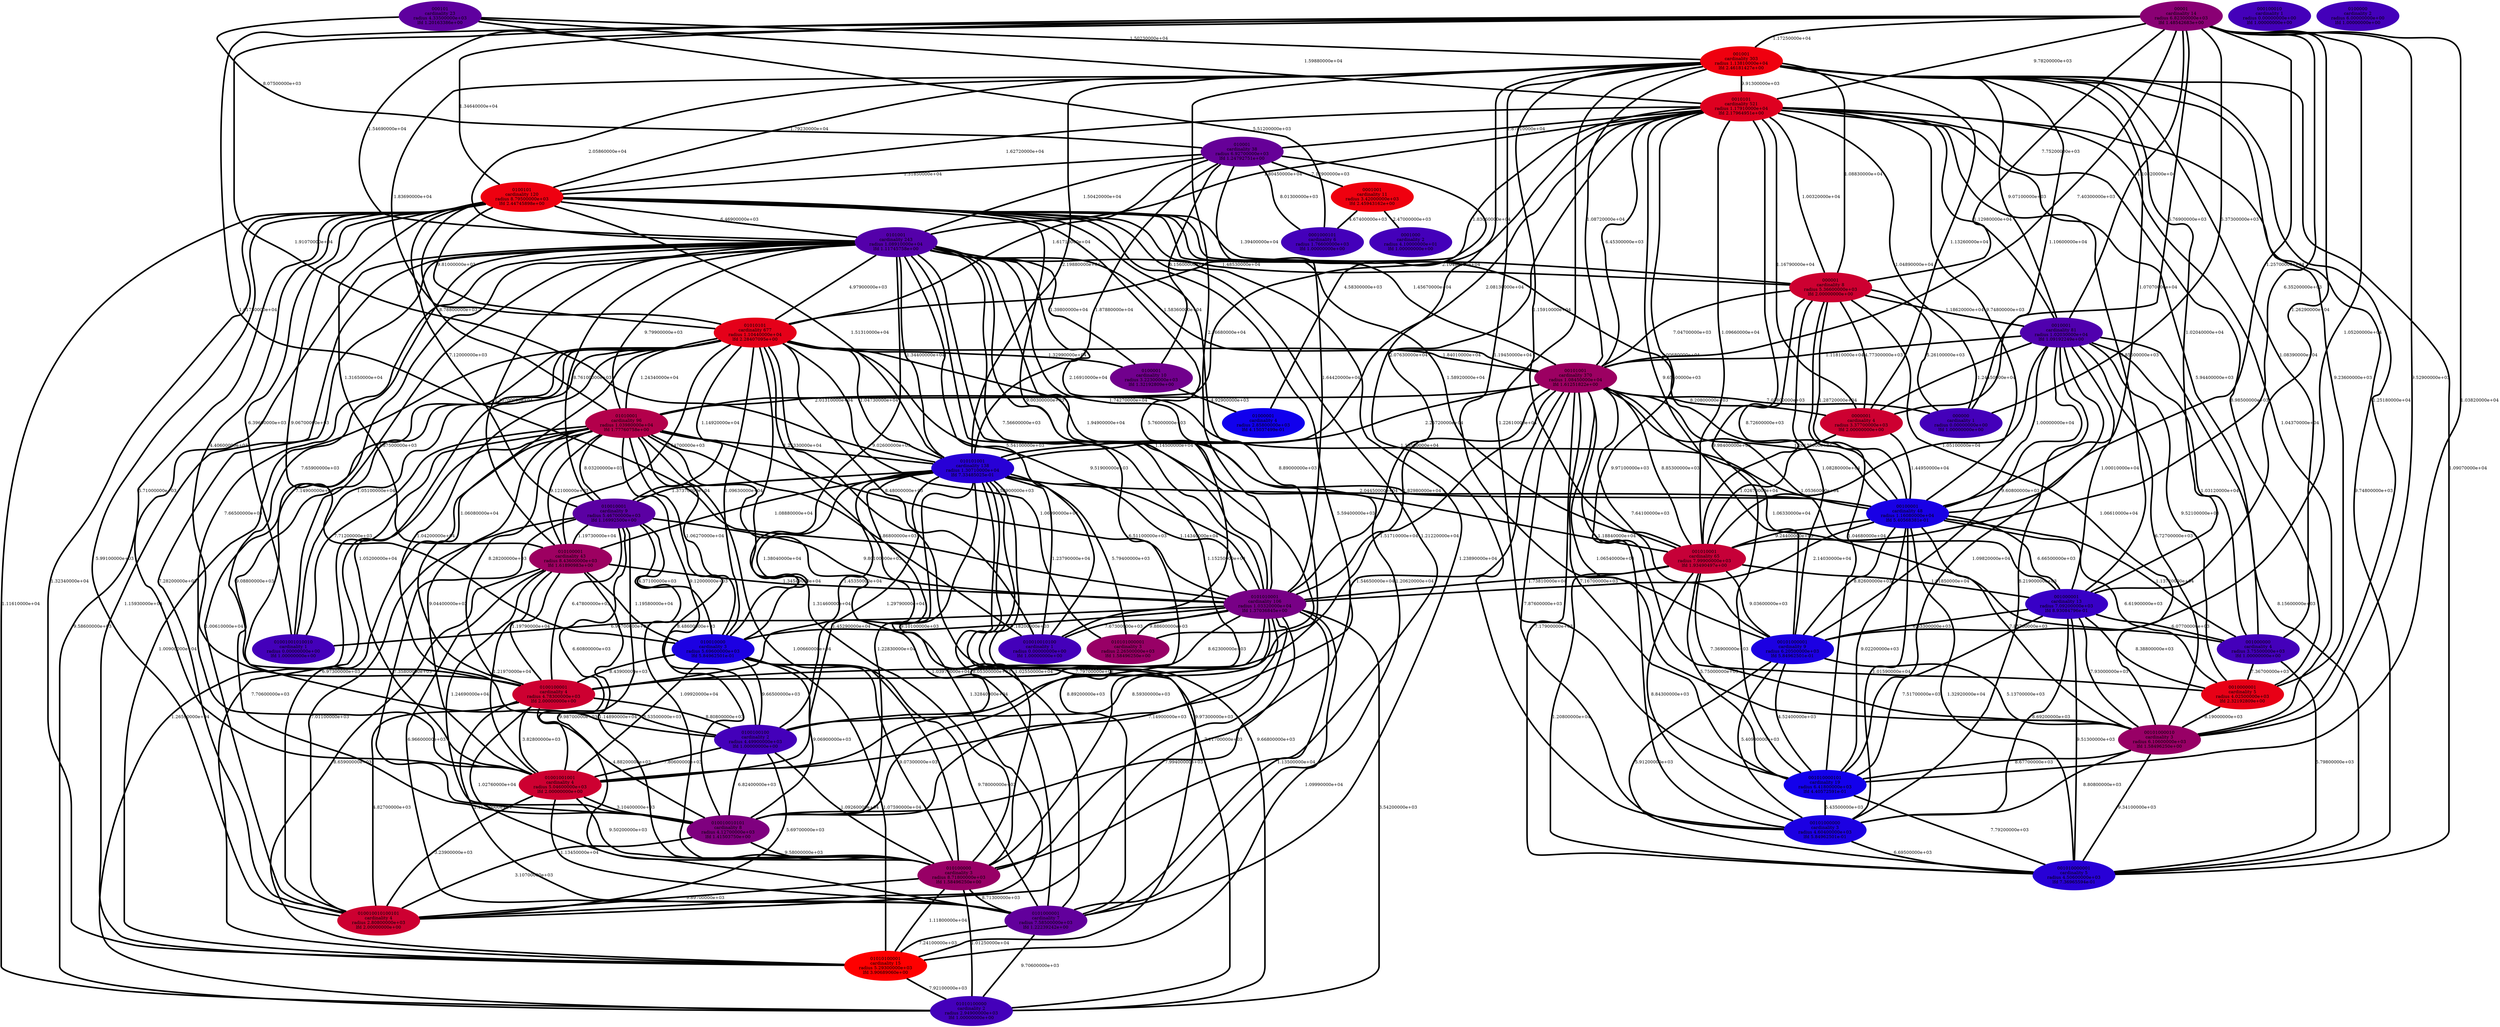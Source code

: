graph cluster_cardinality_optimal_11 {
    edge[style=solid, penwidth="5", labeldistance="10"]
    010010010100 [label="010010010100\ncardinality 1\nradius 0.00000000e+00\nlfd 1.00000000e+00", color="#4400BA", style="filled"]
    00100001 [label="00100001\ncardinality 48\nradius 1.16080000e+04\nlfd 5.40568381e-01", color="#1900E5", style="filled"]
    00101000000 [label="00101000000\ncardinality 3\nradius 4.60400000e+03\nlfd 5.84962501e-01", color="#1C00E2", style="filled"]
    010100001 [label="010100001\ncardinality 43\nradius 8.43600000e+03\nlfd 1.61890983e+00", color="#9D0061", style="filled"]
    0101000001 [label="0101000001\ncardinality 7\nradius 7.58500000e+03\nlfd 1.22239242e+00", color="#62009C", style="filled"]
    00001 [label="00001\ncardinality 14\nradius 6.82300000e+03\nlfd 1.48542683e+00", color="#8A0074", style="filled"]
    0100100100 [label="0100100100\ncardinality 2\nradius 4.49900000e+03\nlfd 1.00000000e+00", color="#4400BA", style="filled"]
    0010001 [label="0010001\ncardinality 81\nradius 1.02030000e+04\nlfd 1.09192249e+00", color="#5000AE", style="filled"]
    010100000 [label="010100000\ncardinality 3\nradius 8.71800000e+03\nlfd 1.58496250e+00", color="#980066", style="filled"]
    000101 [label="000101\ncardinality 23\nradius 4.33500000e+03\nlfd 1.20163386e+00", color="#5F009F", style="filled"]
    01000001 [label="01000001\ncardinality 4\nradius 2.85800000e+03\nlfd 4.15037499e-01", color="#1100ED", style="filled"]
    0100100001 [label="0100100001\ncardinality 4\nradius 4.78300000e+03\nlfd 2.00000000e+00", color="#CD0031", style="filled"]
    001000000 [label="001000000\ncardinality 4\nradius 3.75500000e+03\nlfd 1.00000000e+00", color="#4400BA", style="filled"]
    0101001 [label="0101001\ncardinality 243\nradius 1.08910000e+04\nlfd 1.11745758e+00", color="#5400AA", style="filled"]
    01010100001 [label="01010100001\ncardinality 15\nradius 5.29300000e+03\nlfd 3.90689060e+00", color="#FE0000", style="filled"]
    010010001 [label="010010001\ncardinality 9\nradius 5.46700000e+03\nlfd 1.16992500e+00", color="#5B00A3", style="filled"]
    0100001 [label="0100001\ncardinality 10\nradius 3.22300000e+03\nlfd 1.32192809e+00", color="#71008D", style="filled"]
    001000001 [label="001000001\ncardinality 13\nradius 7.09200000e+03\nlfd 8.93084796e-01", color="#3800C6", style="filled"]
    01010100000 [label="01010100000\ncardinality 2\nradius 2.94900000e+03\nlfd 1.00000000e+00", color="#4400BA", style="filled"]
    0010000001 [label="0010000001\ncardinality 5\nradius 4.02500000e+03\nlfd 2.32192809e+00", color="#E80016", style="filled"]
    000100010 [label="000100010\ncardinality 1\nradius 0.00000000e+00\nlfd 1.00000000e+00", color="#4400BA", style="filled"]
    01001001010010 [label="01001001010010\ncardinality 1\nradius 0.00000000e+00\nlfd 1.00000000e+00", color="#4400BA", style="filled"]
    0001000101 [label="0001000101\ncardinality 6\nradius 1.76600000e+03\nlfd 1.00000000e+00", color="#4400BA", style="filled"]
    010001 [label="010001\ncardinality 38\nradius 6.92700000e+03\nlfd 1.24792751e+00", color="#660098", style="filled"]
    01010101 [label="01010101\ncardinality 677\nradius 1.10440000e+04\nlfd 2.28407095e+00", color="#E50019", style="filled"]
    01001001001 [label="01001001001\ncardinality 4\nradius 5.04600000e+03\nlfd 2.00000000e+00", color="#CD0031", style="filled"]
    010010010100101 [label="010010010100101\ncardinality 4\nradius 2.80800000e+03\nlfd 2.00000000e+00", color="#CD0031", style="filled"]
    0101010001 [label="0101010001\ncardinality 106\nradius 1.03320000e+04\nlfd 1.37036845e+00", color="#780086", style="filled"]
    0000001 [label="0000001\ncardinality 4\nradius 3.37700000e+03\nlfd 2.00000000e+00", color="#CD0031", style="filled"]
    010010010101 [label="010010010101\ncardinality 8\nradius 4.12700000e+03\nlfd 1.41503750e+00", color="#7F007F", style="filled"]
    001010000001 [label="001010000001\ncardinality 5\nradius 4.50600000e+03\nlfd 7.36965594e-01", color="#2800D6", style="filled"]
    00101001 [label="00101001\ncardinality 370\nradius 1.08450000e+04\nlfd 1.61251822e+00", color="#9C0062", style="filled"]
    0100000 [label="0100000\ncardinality 2\nradius 6.00000000e+00\nlfd 1.00000000e+00", color="#4400BA", style="filled"]
    00101000001 [label="00101000001\ncardinality 9\nradius 6.20500000e+03\nlfd 5.84962501e-01", color="#1C00E2", style="filled"]
    000001 [label="000001\ncardinality 8\nradius 5.36600000e+03\nlfd 2.00000000e+00", color="#CD0031", style="filled"]
    010101001 [label="010101001\ncardinality 138\nradius 1.30710000e+04\nlfd 7.33485025e-01", color="#2800D6", style="filled"]
    0010101 [label="0010101\ncardinality 521\nradius 1.17910000e+04\nlfd 2.17964951e+00", color="#DE0020", style="filled"]
    0100101 [label="0100101\ncardinality 120\nradius 8.79500000e+03\nlfd 2.44745898e+00", color="#EE0010", style="filled"]
    000000 [label="000000\ncardinality 1\nradius 0.00000000e+00\nlfd 1.00000000e+00", color="#4400BA", style="filled"]
    001010001 [label="001010001\ncardinality 65\nradius 7.99900000e+03\nlfd 1.93490497e+00", color="#C60038", style="filled"]
    001001 [label="001001\ncardinality 303\nradius 1.13810000e+04\nlfd 2.46181427e+00", color="#EF000F", style="filled"]
    0001001 [label="0001001\ncardinality 11\nradius 3.42000000e+03\nlfd 2.45943162e+00", color="#EF000F", style="filled"]
    01010001 [label="01010001\ncardinality 96\nradius 1.03980000e+04\nlfd 1.77760758e+00", color="#B3004B", style="filled"]
    010010000 [label="010010000\ncardinality 3\nradius 5.69600000e+03\nlfd 5.84962501e-01", color="#1C00E2", style="filled"]
    010101000001 [label="010101000001\ncardinality 3\nradius 2.26500000e+03\nlfd 1.58496250e+00", color="#980066", style="filled"]
    0001000 [label="0001000\ncardinality 2\nradius 4.10000000e+01\nlfd 1.00000000e+00", color="#4400BA", style="filled"]
    001010000101 [label="001010000101\ncardinality 19\nradius 6.41800000e+03\nlfd 4.40572591e-01", color="#1300EB", style="filled"]
    00101000010 [label="00101000010\ncardinality 3\nradius 6.10600000e+03\nlfd 1.58496250e+00", color="#980066", style="filled"]
    01001001001 -- 0101000001 [label="1.13450000e+04"]
    010001 -- 0100101 [label="1.31850000e+04"]
    0100101 -- 0101010001 [label="9.00300000e+03"]
    01010101 -- 00101001 [label="1.84010000e+04"]
    0101010001 -- 010010000 [label="7.18200000e+03"]
    0010001 -- 001010000101 [label="1.09820000e+04"]
    0010101 -- 001000000 [label="5.94400000e+03"]
    0101001 -- 010010010101 [label="6.51100000e+03"]
    0100101 -- 0101001 [label="6.46900000e+03"]
    0010101 -- 0010000001 [label="8.98500000e+03"]
    0100100100 -- 010010010101 [label="6.82400000e+03"]
    0101001 -- 01010001 [label="9.79900000e+03"]
    01010101 -- 01010100001 [label="1.00900000e+04"]
    010001 -- 0001001 [label="7.12900000e+03"]
    01010101 -- 01001001001 [label="1.05200000e+04"]
    001000001 -- 00101000010 [label="7.93000000e+03"]
    0010101 -- 0010001 [label="1.12980000e+04"]
    010101001 -- 010101000001 [label="5.79400000e+03"]
    00001 -- 00101001 [label="7.40300000e+03"]
    0101000001 -- 01010100001 [label="7.24100000e+03"]
    00001 -- 001000001 [label="1.26290000e+04"]
    001001 -- 001010000101 [label="1.22610000e+04"]
    010101001 -- 010010010100 [label="1.23790000e+04"]
    01010101 -- 010010000 [label="1.09630000e+04"]
    000101 -- 0010101 [label="1.59880000e+04"]
    0010101 -- 000000 [label="1.04890000e+04"]
    0101001 -- 0101010001 [label="7.56600000e+03"]
    0101001 -- 010010010100 [label="5.54100000e+03"]
    0010001 -- 00101000001 [label="9.60800000e+03"]
    010100000 -- 01010100000 [label="1.01250000e+04"]
    0101010001 -- 010010010100 [label="7.67300000e+03"]
    01010100001 -- 01010100000 [label="7.92100000e+03"]
    010100001 -- 010100000 [label="1.14890000e+04"]
    001010001 -- 001010000101 [label="5.75000000e+03"]
    001000001 -- 00101000000 [label="8.69200000e+03"]
    0010001 -- 001000000 [label="1.03120000e+04"]
    00101001 -- 01001001001 [label="1.54650000e+04"]
    001010001 -- 00101000010 [label="7.36900000e+03"]
    001000000 -- 0010000001 [label="7.36700000e+03"]
    001001 -- 0000001 [label="1.13260000e+04"]
    010100000 -- 0101000001 [label="8.71300000e+03"]
    000101 -- 010001 [label="8.07500000e+03"]
    0100101 -- 010010000 [label="9.06700000e+03"]
    0010101 -- 0000001 [label="1.16790000e+04"]
    0101001 -- 010101001 [label="1.34400000e+04"]
    001001 -- 0100101 [label="1.79230000e+04"]
    001000001 -- 001000000 [label="6.07700000e+03"]
    01010101 -- 01001001010010 [label="1.05100000e+04"]
    00101001 -- 001000001 [label="1.05360000e+04"]
    0101010001 -- 010010010100101 [label="7.99400000e+03"]
    010010010101 -- 010100000 [label="9.58000000e+03"]
    01010001 -- 010101001 [label="1.25330000e+04"]
    00101001 -- 0101010001 [label="1.82980000e+04"]
    0101001 -- 0101000001 [label="1.20620000e+04"]
    0010001 -- 001010001 [label="1.05100000e+04"]
    00100001 -- 0101010001 [label="2.14030000e+04"]
    00101001 -- 010101001 [label="2.25720000e+04"]
    0010101 -- 001010000101 [label="9.98400000e+03"]
    001001 -- 0101001 [label="2.05860000e+04"]
    001010001 -- 001000001 [label="1.01850000e+04"]
    0100101 -- 0100100001 [label="4.40600000e+03"]
    0101001 -- 0100100100 [label="7.14900000e+03"]
    01010001 -- 0100100100 [label="9.12000000e+03"]
    00101000010 -- 001010000001 [label="9.34100000e+03"]
    01010101 -- 010101000001 [label="9.58900000e+03"]
    0101010001 -- 01010100000 [label="3.54200000e+03"]
    0100101 -- 01010001 [label="8.78800000e+03"]
    00001 -- 0100101 [label="1.34640000e+04"]
    01010001 -- 010010010101 [label="8.48600000e+03"]
    010101001 -- 010010001 [label="1.37370000e+04"]
    01010101 -- 010010010101 [label="9.08800000e+03"]
    001010001 -- 0101010001 [label="1.73810000e+04"]
    0010101 -- 001000001 [label="5.85500000e+03"]
    00101001 -- 001010001 [label="8.85300000e+03"]
    00101000001 -- 00101000000 [label="5.40900000e+03"]
    0100101 -- 010100000 [label="1.21220000e+04"]
    01010101 -- 01010001 [label="1.24340000e+04"]
    0101001 -- 010100001 [label="1.10700000e+04"]
    010101001 -- 010100000 [label="1.02550000e+04"]
    01010101 -- 01010100000 [label="7.79700000e+03"]
    000001 -- 00101000010 [label="1.06610000e+04"]
    00101000010 -- 00101000000 [label="8.80800000e+03"]
    000001 -- 000000 [label="5.26100000e+03"]
    001001 -- 00101001 [label="1.08720000e+04"]
    00001 -- 001001 [label="1.17250000e+04"]
    0101001 -- 01010100001 [label="1.15930000e+04"]
    00001 -- 001010000101 [label="1.03820000e+04"]
    010001 -- 0100001 [label="6.15600000e+03"]
    010100001 -- 0101000001 [label="6.96600000e+03"]
    00001 -- 0101001 [label="1.54690000e+04"]
    00001 -- 000000 [label="6.37300000e+03"]
    01010101 -- 010010010100 [label="8.48000000e+03"]
    010010001 -- 0101010001 [label="9.80100000e+03"]
    010100001 -- 0101010001 [label="1.34540000e+04"]
    00001 -- 0010101 [label="9.78200000e+03"]
    001010000101 -- 001010000001 [label="7.79200000e+03"]
    0101010001 -- 010100000 [label="7.11700000e+03"]
    0010101 -- 0101010001 [label="2.07630000e+04"]
    0010001 -- 00101000010 [label="6.72700000e+03"]
    0010101 -- 0101001 [label="1.80450000e+04"]
    001001 -- 000000 [label="1.10600000e+04"]
    01010101 -- 0100100001 [label="1.06080000e+04"]
    010010001 -- 010100001 [label="1.19730000e+04"]
    010010000 -- 0100100100 [label="9.66500000e+03"]
    01010101 -- 0101010001 [label="9.51900000e+03"]
    0101001 -- 01010101 [label="4.97900000e+03"]
    0010101 -- 0100101 [label="1.62720000e+04"]
    000001 -- 00100001 [label="1.28720000e+04"]
    000001 -- 00101001 [label="7.04700000e+03"]
    001000000 -- 001010000001 [label="5.79800000e+03"]
    01010001 -- 0101010001 [label="1.06090000e+04"]
    01010101 -- 0100001 [label="1.32990000e+04"]
    001001 -- 0010101 [label="9.91300000e+03"]
    000001 -- 0000001 [label="4.77300000e+03"]
    010010000 -- 0101000001 [label="9.78000000e+03"]
    00101000001 -- 00101000010 [label="5.13700000e+03"]
    0100101 -- 010010010100101 [label="5.99100000e+03"]
    00001 -- 010101001 [label="1.91070000e+04"]
    001000001 -- 0010000001 [label="8.38800000e+03"]
    010010000 -- 0100100001 [label="8.43900000e+03"]
    0010101 -- 00101001 [label="6.45300000e+03"]
    01010001 -- 01010100001 [label="7.70600000e+03"]
    0100100001 -- 01001001001 [label="3.82800000e+03"]
    010100001 -- 01001001001 [label="1.21970000e+04"]
    010100000 -- 01010100001 [label="1.11800000e+04"]
    01010101 -- 010101001 [label="1.04730000e+04"]
    00101001 -- 0100100001 [label="1.51710000e+04"]
    0100100001 -- 010010010100101 [label="4.82700000e+03"]
    0010101 -- 001010001 [label="1.09660000e+04"]
    010101001 -- 0101010001 [label="1.14340000e+04"]
    00101000001 -- 001010000101 [label="4.52400000e+03"]
    001001 -- 01010101 [label="1.83690000e+04"]
    0100101 -- 01001001001 [label="5.71000000e+03"]
    0101001 -- 001010001 [label="1.74270000e+04"]
    00101001 -- 00101000001 [label="7.64100000e+03"]
    0100101 -- 010010010100 [label="5.76000000e+03"]
    0101001 -- 00101001 [label="1.58360000e+04"]
    0010001 -- 00101000000 [label="8.21900000e+03"]
    010010001 -- 0100100001 [label="6.47800000e+03"]
    0100100001 -- 010010010101 [label="4.88200000e+03"]
    010010000 -- 010100000 [label="9.07300000e+03"]
    010010001 -- 010010010101 [label="7.35800000e+03"]
    00100001 -- 00101000001 [label="8.82600000e+03"]
    01010001 -- 01001001010010 [label="7.71200000e+03"]
    01010001 -- 010100000 [label="1.00660000e+04"]
    010010001 -- 0101000001 [label="9.98700000e+03"]
    00100001 -- 00101000010 [label="7.85700000e+03"]
    00101001 -- 00101000000 [label="7.87600000e+03"]
    0100001 -- 01000001 [label="4.92900000e+03"]
    00101001 -- 001010000101 [label="7.16700000e+03"]
    0010101 -- 01010001 [label="2.10480000e+04"]
    01010101 -- 010010010100101 [label="1.00610000e+04"]
    00100001 -- 001000000 [label="1.13720000e+04"]
    01010001 -- 01010100000 [label="1.26590000e+04"]
    0101001 -- 01001001010010 [label="7.87500000e+03"]
    0010001 -- 0000001 [label="1.24450000e+04"]
    01010001 -- 0101000001 [label="1.03970000e+04"]
    000101 -- 0001000101 [label="5.51200000e+03"]
    01001001001 -- 010010010100101 [label="3.23900000e+03"]
    01001001001 -- 010010010101 [label="3.10400000e+03"]
    00100001 -- 0010000001 [label="6.61900000e+03"]
    00101001 -- 0010000001 [label="1.18840000e+04"]
    00101001 -- 000000 [label="7.03800000e+03"]
    00001 -- 00101000001 [label="1.05200000e+04"]
    0010001 -- 001000001 [label="1.00010000e+04"]
    00001 -- 0101010001 [label="1.61730000e+04"]
    0101001 -- 00100001 [label="2.16910000e+04"]
    0101010001 -- 01001001010010 [label="6.95700000e+03"]
    010010000 -- 01001001001 [label="8.53500000e+03"]
    00100001 -- 001010000001 [label="1.32920000e+04"]
    0101010001 -- 010101000001 [label="9.88600000e+03"]
    0101010001 -- 0101000001 [label="1.13500000e+04"]
    00100001 -- 001010000101 [label="9.02200000e+03"]
    010101001 -- 0100100100 [label="1.29790000e+04"]
    001001 -- 00101000000 [label="1.16560000e+04"]
    010100001 -- 0100100001 [label="1.19790000e+04"]
    0100101 -- 0101000001 [label="1.23890000e+04"]
    001001 -- 0101010001 [label="2.16680000e+04"]
    010101001 -- 01010100001 [label="9.97300000e+03"]
    0010001 -- 00101001 [label="1.11810000e+04"]
    0000001 -- 00100001 [label="1.44950000e+04"]
    01010001 -- 010010010100101 [label="6.97300000e+03"]
    000001 -- 001010000101 [label="1.04680000e+04"]
    0010101 -- 010001 [label="1.87010000e+04"]
    010001 -- 0101001 [label="1.50420000e+04"]
    01010001 -- 010010001 [label="8.03200000e+03"]
    01010001 -- 010010000 [label="1.06270000e+04"]
    010101001 -- 00100001 [label="2.04450000e+04"]
    010001 -- 0001000101 [label="8.01300000e+03"]
    001001 -- 010101001 [label="2.19880000e+04"]
    00001 -- 0000001 [label="6.76900000e+03"]
    0101010001 -- 0100100100 [label="8.05300000e+03"]
    00101001 -- 01010001 [label="2.01310000e+04"]
    0100101 -- 010010010101 [label="5.59400000e+03"]
    00101000000 -- 001010000001 [label="6.69500000e+03"]
    0010001 -- 00100001 [label="1.00000000e+04"]
    01010001 -- 0100100001 [label="8.28200000e+03"]
    0100101 -- 01010100000 [label="1.11610000e+04"]
    001001 -- 001010000001 [label="1.09070000e+04"]
    000001 -- 00101000001 [label="1.08280000e+04"]
    00101001 -- 001010000001 [label="7.17900000e+03"]
    0100100100 -- 010010010100101 [label="5.69700000e+03"]
    01010101 -- 00100001 [label="1.94900000e+04"]
    01010101 -- 010100000 [label="1.31460000e+04"]
    01010101 -- 010100001 [label="6.64700000e+03"]
    0100100001 -- 0100100100 [label="8.80800000e+03"]
    001000001 -- 001010000101 [label="7.51700000e+03"]
    001010001 -- 00101000001 [label="9.03600000e+03"]
    00001 -- 00100001 [label="1.25700000e+04"]
    0101001 -- 010101000001 [label="1.14500000e+04"]
    01010101 -- 0101000001 [label="9.10100000e+03"]
    00101000001 -- 001010000001 [label="5.91200000e+03"]
    0010001 -- 001010000001 [label="8.15600000e+03"]
    001001 -- 0010000001 [label="9.23600000e+03"]
    0101001 -- 01010100000 [label="9.58600000e+03"]
    01010001 -- 01001001001 [label="9.04400000e+03"]
    000001 -- 001010001 [label="8.72600000e+03"]
    001001 -- 00100001 [label="1.07070000e+04"]
    010010001 -- 01001001001 [label="6.60800000e+03"]
    0101010001 -- 01001001001 [label="8.59300000e+03"]
    0010101 -- 000001 [label="1.00320000e+04"]
    0101001 -- 01001001001 [label="7.66500000e+03"]
    0010101 -- 001010000001 [label="9.74800000e+03"]
    010101001 -- 01001001001 [label="1.45290000e+04"]
    0101001 -- 0100001 [label="1.39800000e+04"]
    0010101 -- 00101000001 [label="9.65400000e+03"]
    010101001 -- 010100001 [label="1.08880000e+04"]
    0101001 -- 010010010100101 [label="7.28200000e+03"]
    00001 -- 000001 [label="7.75200000e+03"]
    0100101 -- 010100001 [label="1.31650000e+04"]
    001010000101 -- 00101000000 [label="5.43500000e+03"]
    0100101 -- 00100001 [label="2.00680000e+04"]
    000001 -- 0010001 [label="1.18620000e+04"]
    001001 -- 001000000 [label="1.08390000e+04"]
    001001 -- 001000001 [label="1.02040000e+04"]
    010101001 -- 0101000001 [label="8.89200000e+03"]
    00001 -- 0010001 [label="1.10820000e+04"]
    0100101 -- 010010001 [label="7.12000000e+03"]
    0010000001 -- 00101000010 [label="8.19000000e+03"]
    00101001 -- 001000000 [label="1.06330000e+04"]
    010101001 -- 010010010101 [label="1.22830000e+04"]
    01010001 -- 010010010100 [label="6.86800000e+03"]
    010101001 -- 010010000 [label="1.38040000e+04"]
    0100101 -- 00101001 [label="1.45670000e+04"]
    0010101 -- 00101000000 [label="9.97100000e+03"]
    0100101 -- 01010101 [label="9.81000000e+03"]
    010010001 -- 010010010100101 [label="7.01100000e+03"]
    0010101 -- 01010101 [label="1.83060000e+04"]
    0101010001 -- 01010100001 [label="1.09990000e+04"]
    0100100001 -- 010100000 [label="1.02760000e+04"]
    001001 -- 00101000001 [label="1.19450000e+04"]
    01010101 -- 010010001 [label="1.14920000e+04"]
    01010001 -- 010100001 [label="9.12100000e+03"]
    010001 -- 0101010001 [label="1.64420000e+04"]
    001000001 -- 00101000001 [label="6.53300000e+03"]
    0000001 -- 001010001 [label="1.02670000e+04"]
    0101010001 -- 010010010101 [label="7.14900000e+03"]
    0101010001 -- 0100100001 [label="8.62300000e+03"]
    010001 -- 010101001 [label="1.87880000e+04"]
    0010101 -- 00101000010 [label="1.04370000e+04"]
    010100001 -- 010010000 [label="1.19580000e+04"]
    0101001 -- 010100000 [label="1.15250000e+04"]
    010001 -- 01000001 [label="4.58300000e+03"]
    001001 -- 001010001 [label="1.15910000e+04"]
    00001 -- 00101000010 [label="9.52900000e+03"]
    0001001 -- 0001000101 [label="4.67400000e+03"]
    0100101 -- 010101001 [label="1.51310000e+04"]
    00100001 -- 001000001 [label="6.66500000e+03"]
    001000001 -- 001010000001 [label="9.51300000e+03"]
    010010000 -- 010010010101 [label="9.06900000e+03"]
    0010101 -- 010101001 [label="2.08130000e+04"]
    0101001 -- 010010001 [label="8.76100000e+03"]
    0100101 -- 01010100001 [label="1.32340000e+04"]
    001001 -- 00101000010 [label="1.25180000e+04"]
    0100101 -- 01001001010010 [label="6.39600000e+03"]
    010101001 -- 0100100001 [label="1.45350000e+04"]
    010010001 -- 010100000 [label="1.09920000e+04"]
    00101001 -- 00101000010 [label="1.06540000e+04"]
    00100001 -- 001010001 [label="9.24400000e+03"]
    00101001 -- 0000001 [label="8.20800000e+03"]
    001010001 -- 00101000000 [label="8.84300000e+03"]
    001001 -- 0010001 [label="9.07100000e+03"]
    01001001001 -- 010100000 [label="9.50200000e+03"]
    0100100100 -- 01001001001 [label="7.80600000e+03"]
    001010001 -- 001010000001 [label="1.20800000e+04"]
    0101001 -- 0100100001 [label="7.65900000e+03"]
    0100101 -- 001010001 [label="1.58920000e+04"]
    010100000 -- 010010010100101 [label="9.89700000e+03"]
    00101000010 -- 001010000101 [label="8.67700000e+03"]
    0101001 -- 000001 [label="1.48530000e+04"]
    0010001 -- 0010000001 [label="9.52100000e+03"]
    01010101 -- 0100100100 [label="1.04200000e+04"]
    010001 -- 01010101 [label="1.61710000e+04"]
    010010001 -- 010010000 [label="4.37100000e+03"]
    010101001 -- 01010100000 [label="9.66800000e+03"]
    00100001 -- 00101000000 [label="1.01590000e+04"]
    010010010101 -- 010010010100101 [label="3.10700000e+03"]
    0101001 -- 010010000 [label="9.02600000e+03"]
    0100101 -- 000001 [label="1.39400000e+04"]
    00101001 -- 00100001 [label="1.26130000e+04"]
    0010101 -- 00100001 [label="9.74800000e+03"]
    010101001 -- 010010010100101 [label="1.32840000e+04"]
    00001 -- 001010001 [label="6.35200000e+03"]
    0100100001 -- 0101000001 [label="1.11730000e+04"]
    010010000 -- 01010100001 [label="1.07590000e+04"]
    0001001 -- 0001000 [label="2.47000000e+03"]
    0100101 -- 0100100100 [label="8.89000000e+03"]
    0100100100 -- 010100000 [label="1.09260000e+04"]
    000101 -- 001001 [label="1.50230000e+04"]
    0101000001 -- 01010100000 [label="9.70600000e+03"]
    001001 -- 000001 [label="1.08830000e+04"]
    010100001 -- 010010010101 [label="1.24690000e+04"]
    010100001 -- 01010100001 [label="8.65900000e+03"]
}
